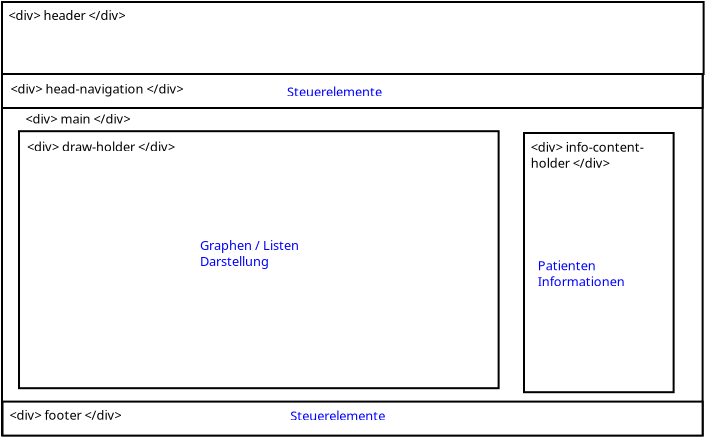 <?xml version="1.0" encoding="UTF-8"?>
<dia:diagram xmlns:dia="http://www.lysator.liu.se/~alla/dia/">
  <dia:layer name="Hintergrund" visible="true" active="true">
    <dia:object type="Standard - Box" version="0" id="O0">
      <dia:attribute name="obj_pos">
        <dia:point val="10.95,5.1"/>
      </dia:attribute>
      <dia:attribute name="obj_bb">
        <dia:rectangle val="10.9,5.05;46.031,26.76"/>
      </dia:attribute>
      <dia:attribute name="elem_corner">
        <dia:point val="10.95,5.1"/>
      </dia:attribute>
      <dia:attribute name="elem_width">
        <dia:real val="35.031"/>
      </dia:attribute>
      <dia:attribute name="elem_height">
        <dia:real val="21.61"/>
      </dia:attribute>
      <dia:attribute name="show_background">
        <dia:boolean val="true"/>
      </dia:attribute>
    </dia:object>
    <dia:object type="Standard - Box" version="0" id="O1">
      <dia:attribute name="obj_pos">
        <dia:point val="10.95,5.05"/>
      </dia:attribute>
      <dia:attribute name="obj_bb">
        <dia:rectangle val="10.9,5;46.081,8.7"/>
      </dia:attribute>
      <dia:attribute name="elem_corner">
        <dia:point val="10.95,5.05"/>
      </dia:attribute>
      <dia:attribute name="elem_width">
        <dia:real val="35.081"/>
      </dia:attribute>
      <dia:attribute name="elem_height">
        <dia:real val="3.6"/>
      </dia:attribute>
      <dia:attribute name="show_background">
        <dia:boolean val="true"/>
      </dia:attribute>
    </dia:object>
    <dia:object type="Standard - Box" version="0" id="O2">
      <dia:attribute name="obj_pos">
        <dia:point val="10.95,8.65"/>
      </dia:attribute>
      <dia:attribute name="obj_bb">
        <dia:rectangle val="10.9,8.6;46.031,10.4"/>
      </dia:attribute>
      <dia:attribute name="elem_corner">
        <dia:point val="10.95,8.65"/>
      </dia:attribute>
      <dia:attribute name="elem_width">
        <dia:real val="35.031"/>
      </dia:attribute>
      <dia:attribute name="elem_height">
        <dia:real val="1.7"/>
      </dia:attribute>
      <dia:attribute name="show_background">
        <dia:boolean val="true"/>
      </dia:attribute>
    </dia:object>
    <dia:object type="Standard - Box" version="0" id="O3">
      <dia:attribute name="obj_pos">
        <dia:point val="10.975,25.03"/>
      </dia:attribute>
      <dia:attribute name="obj_bb">
        <dia:rectangle val="10.925,24.98;46.031,26.78"/>
      </dia:attribute>
      <dia:attribute name="elem_corner">
        <dia:point val="10.975,25.03"/>
      </dia:attribute>
      <dia:attribute name="elem_width">
        <dia:real val="35.006"/>
      </dia:attribute>
      <dia:attribute name="elem_height">
        <dia:real val="1.7"/>
      </dia:attribute>
      <dia:attribute name="border_width">
        <dia:real val="0.1"/>
      </dia:attribute>
      <dia:attribute name="show_background">
        <dia:boolean val="true"/>
      </dia:attribute>
    </dia:object>
    <dia:object type="Standard - Box" version="0" id="O4">
      <dia:attribute name="obj_pos">
        <dia:point val="11.8,11.51"/>
      </dia:attribute>
      <dia:attribute name="obj_bb">
        <dia:rectangle val="11.75,11.46;35.831,24.41"/>
      </dia:attribute>
      <dia:attribute name="elem_corner">
        <dia:point val="11.8,11.51"/>
      </dia:attribute>
      <dia:attribute name="elem_width">
        <dia:real val="23.981"/>
      </dia:attribute>
      <dia:attribute name="elem_height">
        <dia:real val="12.85"/>
      </dia:attribute>
      <dia:attribute name="show_background">
        <dia:boolean val="true"/>
      </dia:attribute>
    </dia:object>
    <dia:object type="Standard - Text" version="1" id="O5">
      <dia:attribute name="obj_pos">
        <dia:point val="28.491,6.85"/>
      </dia:attribute>
      <dia:attribute name="obj_bb">
        <dia:rectangle val="28.491,6.255;28.491,7"/>
      </dia:attribute>
      <dia:attribute name="text">
        <dia:composite type="text">
          <dia:attribute name="string">
            <dia:string>##</dia:string>
          </dia:attribute>
          <dia:attribute name="font">
            <dia:font family="sans" style="0" name="Helvetica"/>
          </dia:attribute>
          <dia:attribute name="height">
            <dia:real val="0.8"/>
          </dia:attribute>
          <dia:attribute name="pos">
            <dia:point val="28.491,6.85"/>
          </dia:attribute>
          <dia:attribute name="color">
            <dia:color val="#000000"/>
          </dia:attribute>
          <dia:attribute name="alignment">
            <dia:enum val="0"/>
          </dia:attribute>
        </dia:composite>
      </dia:attribute>
      <dia:attribute name="valign">
        <dia:enum val="3"/>
      </dia:attribute>
      <dia:connections>
        <dia:connection handle="0" to="O1" connection="8"/>
      </dia:connections>
    </dia:object>
    <dia:object type="Standard - Text" version="1" id="O6">
      <dia:attribute name="obj_pos">
        <dia:point val="11.275,5.95"/>
      </dia:attribute>
      <dia:attribute name="obj_bb">
        <dia:rectangle val="11.275,5.336;18.251,6.137"/>
      </dia:attribute>
      <dia:attribute name="text">
        <dia:composite type="text">
          <dia:attribute name="string">
            <dia:string>#&lt;div&gt; header &lt;/div&gt;#</dia:string>
          </dia:attribute>
          <dia:attribute name="font">
            <dia:font family="sans" style="0" name="Helvetica"/>
          </dia:attribute>
          <dia:attribute name="height">
            <dia:real val="0.8"/>
          </dia:attribute>
          <dia:attribute name="pos">
            <dia:point val="11.275,5.95"/>
          </dia:attribute>
          <dia:attribute name="color">
            <dia:color val="#000000"/>
          </dia:attribute>
          <dia:attribute name="alignment">
            <dia:enum val="0"/>
          </dia:attribute>
        </dia:composite>
      </dia:attribute>
      <dia:attribute name="valign">
        <dia:enum val="3"/>
      </dia:attribute>
    </dia:object>
    <dia:object type="Standard - Text" version="1" id="O7">
      <dia:attribute name="obj_pos">
        <dia:point val="11.375,9.625"/>
      </dia:attribute>
      <dia:attribute name="obj_bb">
        <dia:rectangle val="11.375,9.011;21.304,9.812"/>
      </dia:attribute>
      <dia:attribute name="text">
        <dia:composite type="text">
          <dia:attribute name="string">
            <dia:string>#&lt;div&gt; head-navigation &lt;/div&gt;#</dia:string>
          </dia:attribute>
          <dia:attribute name="font">
            <dia:font family="sans" style="0" name="Helvetica"/>
          </dia:attribute>
          <dia:attribute name="height">
            <dia:real val="0.8"/>
          </dia:attribute>
          <dia:attribute name="pos">
            <dia:point val="11.375,9.625"/>
          </dia:attribute>
          <dia:attribute name="color">
            <dia:color val="#000000"/>
          </dia:attribute>
          <dia:attribute name="alignment">
            <dia:enum val="0"/>
          </dia:attribute>
        </dia:composite>
      </dia:attribute>
      <dia:attribute name="valign">
        <dia:enum val="3"/>
      </dia:attribute>
    </dia:object>
    <dia:object type="Standard - Text" version="1" id="O8">
      <dia:attribute name="obj_pos">
        <dia:point val="12.125,11.125"/>
      </dia:attribute>
      <dia:attribute name="obj_bb">
        <dia:rectangle val="12.125,10.53;18.422,11.275"/>
      </dia:attribute>
      <dia:attribute name="text">
        <dia:composite type="text">
          <dia:attribute name="string">
            <dia:string>#&lt;div&gt; main &lt;/div&gt;#</dia:string>
          </dia:attribute>
          <dia:attribute name="font">
            <dia:font family="sans" style="0" name="Helvetica"/>
          </dia:attribute>
          <dia:attribute name="height">
            <dia:real val="0.8"/>
          </dia:attribute>
          <dia:attribute name="pos">
            <dia:point val="12.125,11.125"/>
          </dia:attribute>
          <dia:attribute name="color">
            <dia:color val="#000000"/>
          </dia:attribute>
          <dia:attribute name="alignment">
            <dia:enum val="0"/>
          </dia:attribute>
        </dia:composite>
      </dia:attribute>
      <dia:attribute name="valign">
        <dia:enum val="3"/>
      </dia:attribute>
    </dia:object>
    <dia:object type="Standard - Text" version="1" id="O9">
      <dia:attribute name="obj_pos">
        <dia:point val="12.2,12.519"/>
      </dia:attribute>
      <dia:attribute name="obj_bb">
        <dia:rectangle val="12.2,11.924;20.755,12.669"/>
      </dia:attribute>
      <dia:attribute name="text">
        <dia:composite type="text">
          <dia:attribute name="string">
            <dia:string>#&lt;div&gt; draw-holder &lt;/div&gt;#</dia:string>
          </dia:attribute>
          <dia:attribute name="font">
            <dia:font family="sans" style="0" name="Helvetica"/>
          </dia:attribute>
          <dia:attribute name="height">
            <dia:real val="0.8"/>
          </dia:attribute>
          <dia:attribute name="pos">
            <dia:point val="12.2,12.519"/>
          </dia:attribute>
          <dia:attribute name="color">
            <dia:color val="#000000"/>
          </dia:attribute>
          <dia:attribute name="alignment">
            <dia:enum val="0"/>
          </dia:attribute>
        </dia:composite>
      </dia:attribute>
      <dia:attribute name="valign">
        <dia:enum val="3"/>
      </dia:attribute>
    </dia:object>
    <dia:object type="Standard - Text" version="1" id="O10">
      <dia:attribute name="obj_pos">
        <dia:point val="11.325,25.935"/>
      </dia:attribute>
      <dia:attribute name="obj_bb">
        <dia:rectangle val="11.325,25.321;17.961,26.122"/>
      </dia:attribute>
      <dia:attribute name="text">
        <dia:composite type="text">
          <dia:attribute name="string">
            <dia:string>#&lt;div&gt; footer &lt;/div&gt;#</dia:string>
          </dia:attribute>
          <dia:attribute name="font">
            <dia:font family="sans" style="0" name="Helvetica"/>
          </dia:attribute>
          <dia:attribute name="height">
            <dia:real val="0.8"/>
          </dia:attribute>
          <dia:attribute name="pos">
            <dia:point val="11.325,25.935"/>
          </dia:attribute>
          <dia:attribute name="color">
            <dia:color val="#000000"/>
          </dia:attribute>
          <dia:attribute name="alignment">
            <dia:enum val="0"/>
          </dia:attribute>
        </dia:composite>
      </dia:attribute>
      <dia:attribute name="valign">
        <dia:enum val="3"/>
      </dia:attribute>
    </dia:object>
    <dia:object type="Standard - Box" version="0" id="O11">
      <dia:attribute name="obj_pos">
        <dia:point val="37.05,11.6"/>
      </dia:attribute>
      <dia:attribute name="obj_bb">
        <dia:rectangle val="37,11.55;44.581,24.61"/>
      </dia:attribute>
      <dia:attribute name="elem_corner">
        <dia:point val="37.05,11.6"/>
      </dia:attribute>
      <dia:attribute name="elem_width">
        <dia:real val="7.481"/>
      </dia:attribute>
      <dia:attribute name="elem_height">
        <dia:real val="12.96"/>
      </dia:attribute>
      <dia:attribute name="show_background">
        <dia:boolean val="true"/>
      </dia:attribute>
    </dia:object>
    <dia:object type="Standard - Text" version="1" id="O12">
      <dia:attribute name="obj_pos">
        <dia:point val="37.384,12.539"/>
      </dia:attribute>
      <dia:attribute name="obj_bb">
        <dia:rectangle val="37.384,11.944;43.749,13.489"/>
      </dia:attribute>
      <dia:attribute name="text">
        <dia:composite type="text">
          <dia:attribute name="string">
            <dia:string>#&lt;div&gt; info-content-
holder &lt;/div&gt;#</dia:string>
          </dia:attribute>
          <dia:attribute name="font">
            <dia:font family="sans" style="0" name="Helvetica"/>
          </dia:attribute>
          <dia:attribute name="height">
            <dia:real val="0.8"/>
          </dia:attribute>
          <dia:attribute name="pos">
            <dia:point val="37.384,12.539"/>
          </dia:attribute>
          <dia:attribute name="color">
            <dia:color val="#000000"/>
          </dia:attribute>
          <dia:attribute name="alignment">
            <dia:enum val="0"/>
          </dia:attribute>
        </dia:composite>
      </dia:attribute>
      <dia:attribute name="valign">
        <dia:enum val="3"/>
      </dia:attribute>
    </dia:object>
    <dia:object type="Standard - Text" version="1" id="O13">
      <dia:attribute name="obj_pos">
        <dia:point val="37.737,18.462"/>
      </dia:attribute>
      <dia:attribute name="obj_bb">
        <dia:rectangle val="37.737,17.867;42.242,19.412"/>
      </dia:attribute>
      <dia:attribute name="text">
        <dia:composite type="text">
          <dia:attribute name="string">
            <dia:string>#Patienten
Informationen#</dia:string>
          </dia:attribute>
          <dia:attribute name="font">
            <dia:font family="sans" style="0" name="Helvetica"/>
          </dia:attribute>
          <dia:attribute name="height">
            <dia:real val="0.8"/>
          </dia:attribute>
          <dia:attribute name="pos">
            <dia:point val="37.737,18.462"/>
          </dia:attribute>
          <dia:attribute name="color">
            <dia:color val="#0000ff"/>
          </dia:attribute>
          <dia:attribute name="alignment">
            <dia:enum val="0"/>
          </dia:attribute>
        </dia:composite>
      </dia:attribute>
      <dia:attribute name="valign">
        <dia:enum val="3"/>
      </dia:attribute>
    </dia:object>
    <dia:object type="Standard - Text" version="1" id="O14">
      <dia:attribute name="obj_pos">
        <dia:point val="25.194,9.773"/>
      </dia:attribute>
      <dia:attribute name="obj_bb">
        <dia:rectangle val="25.194,9.178;30.329,9.923"/>
      </dia:attribute>
      <dia:attribute name="text">
        <dia:composite type="text">
          <dia:attribute name="string">
            <dia:string>#Steuerelemente#</dia:string>
          </dia:attribute>
          <dia:attribute name="font">
            <dia:font family="sans" style="0" name="Helvetica"/>
          </dia:attribute>
          <dia:attribute name="height">
            <dia:real val="0.8"/>
          </dia:attribute>
          <dia:attribute name="pos">
            <dia:point val="25.194,9.773"/>
          </dia:attribute>
          <dia:attribute name="color">
            <dia:color val="#0000ff"/>
          </dia:attribute>
          <dia:attribute name="alignment">
            <dia:enum val="0"/>
          </dia:attribute>
        </dia:composite>
      </dia:attribute>
      <dia:attribute name="valign">
        <dia:enum val="3"/>
      </dia:attribute>
    </dia:object>
    <dia:object type="Standard - Text" version="1" id="O15">
      <dia:attribute name="obj_pos">
        <dia:point val="25.357,25.974"/>
      </dia:attribute>
      <dia:attribute name="obj_bb">
        <dia:rectangle val="25.357,25.379;30.492,26.124"/>
      </dia:attribute>
      <dia:attribute name="text">
        <dia:composite type="text">
          <dia:attribute name="string">
            <dia:string>#Steuerelemente#</dia:string>
          </dia:attribute>
          <dia:attribute name="font">
            <dia:font family="sans" style="0" name="Helvetica"/>
          </dia:attribute>
          <dia:attribute name="height">
            <dia:real val="0.8"/>
          </dia:attribute>
          <dia:attribute name="pos">
            <dia:point val="25.357,25.974"/>
          </dia:attribute>
          <dia:attribute name="color">
            <dia:color val="#0000ff"/>
          </dia:attribute>
          <dia:attribute name="alignment">
            <dia:enum val="0"/>
          </dia:attribute>
        </dia:composite>
      </dia:attribute>
      <dia:attribute name="valign">
        <dia:enum val="3"/>
      </dia:attribute>
    </dia:object>
    <dia:object type="Standard - Text" version="1" id="O16">
      <dia:attribute name="obj_pos">
        <dia:point val="20.846,17.444"/>
      </dia:attribute>
      <dia:attribute name="obj_bb">
        <dia:rectangle val="20.846,16.849;26.146,18.394"/>
      </dia:attribute>
      <dia:attribute name="text">
        <dia:composite type="text">
          <dia:attribute name="string">
            <dia:string>#Graphen / Listen
Darstellung#</dia:string>
          </dia:attribute>
          <dia:attribute name="font">
            <dia:font family="sans" style="0" name="Helvetica"/>
          </dia:attribute>
          <dia:attribute name="height">
            <dia:real val="0.8"/>
          </dia:attribute>
          <dia:attribute name="pos">
            <dia:point val="20.846,17.444"/>
          </dia:attribute>
          <dia:attribute name="color">
            <dia:color val="#0000ff"/>
          </dia:attribute>
          <dia:attribute name="alignment">
            <dia:enum val="0"/>
          </dia:attribute>
        </dia:composite>
      </dia:attribute>
      <dia:attribute name="valign">
        <dia:enum val="3"/>
      </dia:attribute>
    </dia:object>
  </dia:layer>
</dia:diagram>
